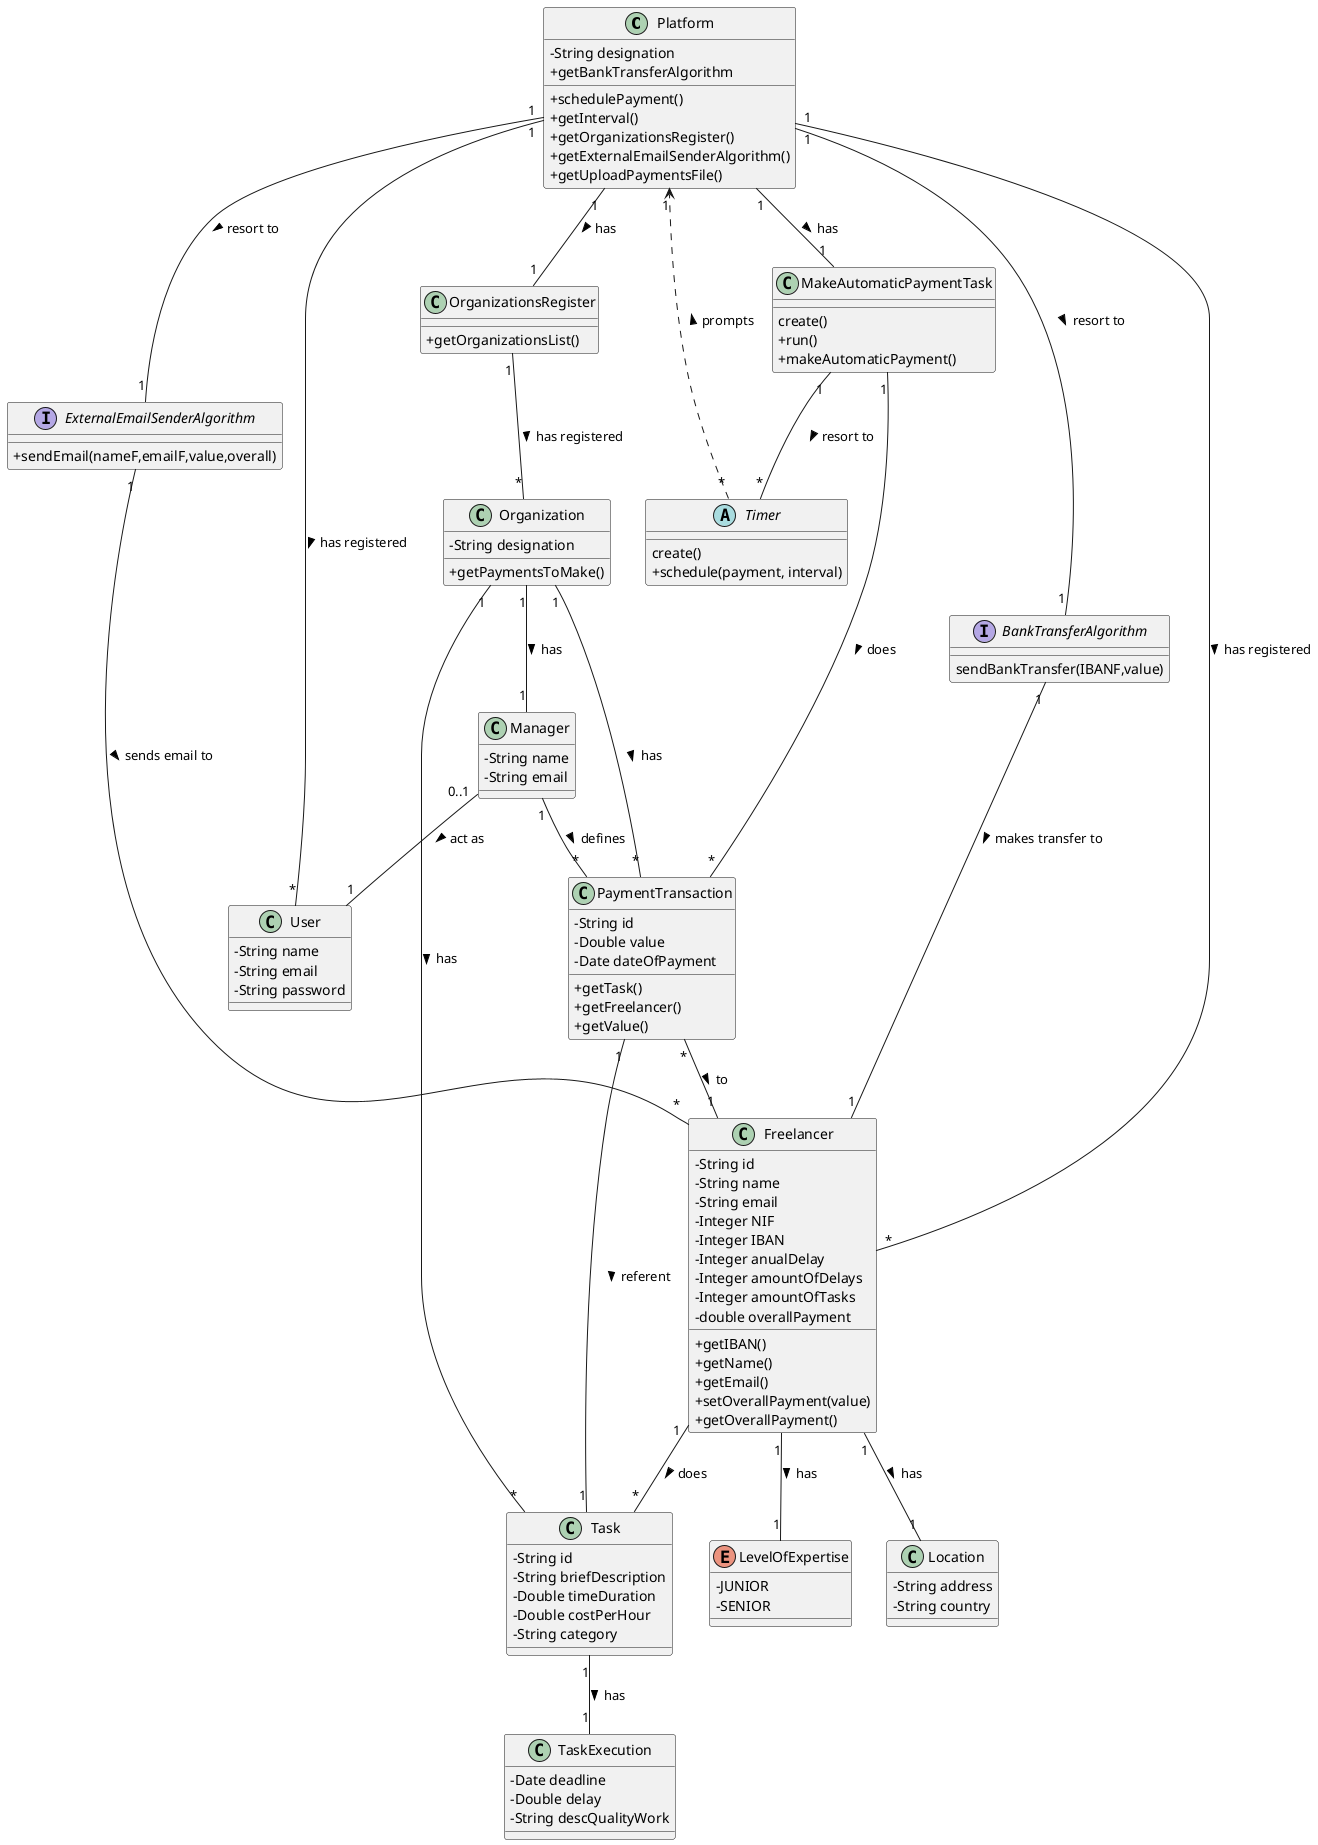 @startuml
skinparam classAttributeIconSize 0

class Platform {
  -String designation
  +schedulePayment()
  +getInterval()
  +getOrganizationsRegister()
  +getBankTransferAlgorithm
  +getExternalEmailSenderAlgorithm()
  +getUploadPaymentsFile()
}
class MakeAutomaticPaymentTask {
create()
+run()
+makeAutomaticPayment()
}

class OrganizationsRegister{
+getOrganizationsList()
}

abstract Timer{
create()
+schedule(payment, interval)
}

class Organization {
  -String designation
  +getPaymentsToMake()
}

class User {
  -String name
  -String email
  -String password
}


class Manager {
  -String name
  -String email
}

class Freelancer {
  -String id
    -String name
    -String email
    -Integer NIF
    -Integer IBAN
    -Integer anualDelay
    -Integer amountOfDelays
    -Integer amountOfTasks
    -double overallPayment
    +getIBAN()
    +getName()
    +getEmail()
    +setOverallPayment(value)
    +getOverallPayment()
}


enum LevelOfExpertise {
   -JUNIOR
   -SENIOR
}

class Location {
  -String address
  -String country
}

class PaymentTransaction {
  -String id
  -Double value
  -Date dateOfPayment
  +getTask()
  +getFreelancer()
  +getValue()
}

class Task {
  -String id
  -String briefDescription
  -Double timeDuration
  -Double costPerHour
  -String category
}

class TaskExecution{
  -Date deadline
  -Double delay
  -String descQualityWork
}

interface ExternalEmailSenderAlgorithm {
+sendEmail(nameF,emailF,value,overall)
}

interface BankTransferAlgorithm{
sendBankTransfer(IBANF,value)
}



Platform "1" -- "*" Freelancer : has registered >
Platform "1" -- "*" User : has registered >
Platform "1" -- "1" ExternalEmailSenderAlgorithm : resort to >
Platform "1" -- "1" BankTransferAlgorithm :resort to >
Platform "1" -- "1" OrganizationsRegister : has >
Platform "1" -- "1" MakeAutomaticPaymentTask: has >

Organization "1" -- "1" Manager: has >
Organization "1" -- "*" Task : has >
Organization "1" -- "*" PaymentTransaction : has >

ExternalEmailSenderAlgorithm "1" -- "*" Freelancer : sends email to >

BankTransferAlgorithm "1" -- "1" Freelancer : makes transfer to >

MakeAutomaticPaymentTask"1" -- "*" Timer : resort to >
MakeAutomaticPaymentTask"1" -- "*" PaymentTransaction : does >

Timer"*" ..> "1"Platform :  prompts >

Manager "0..1" -- "1" User : act as >
Manager "1" -- "*" PaymentTransaction : defines >

PaymentTransaction "*" -- "1" Freelancer : to >
PaymentTransaction "1" -- "1" Task : referent >

OrganizationsRegister "1" -- "*" Organization : has registered >

Task"1" -- "1" TaskExecution : has >

Freelancer "1" -- "1" LevelOfExpertise : has >
Freelancer "1" -- "1" Location : has >
Freelancer "1" -- "*" Task : does >

@enduml
